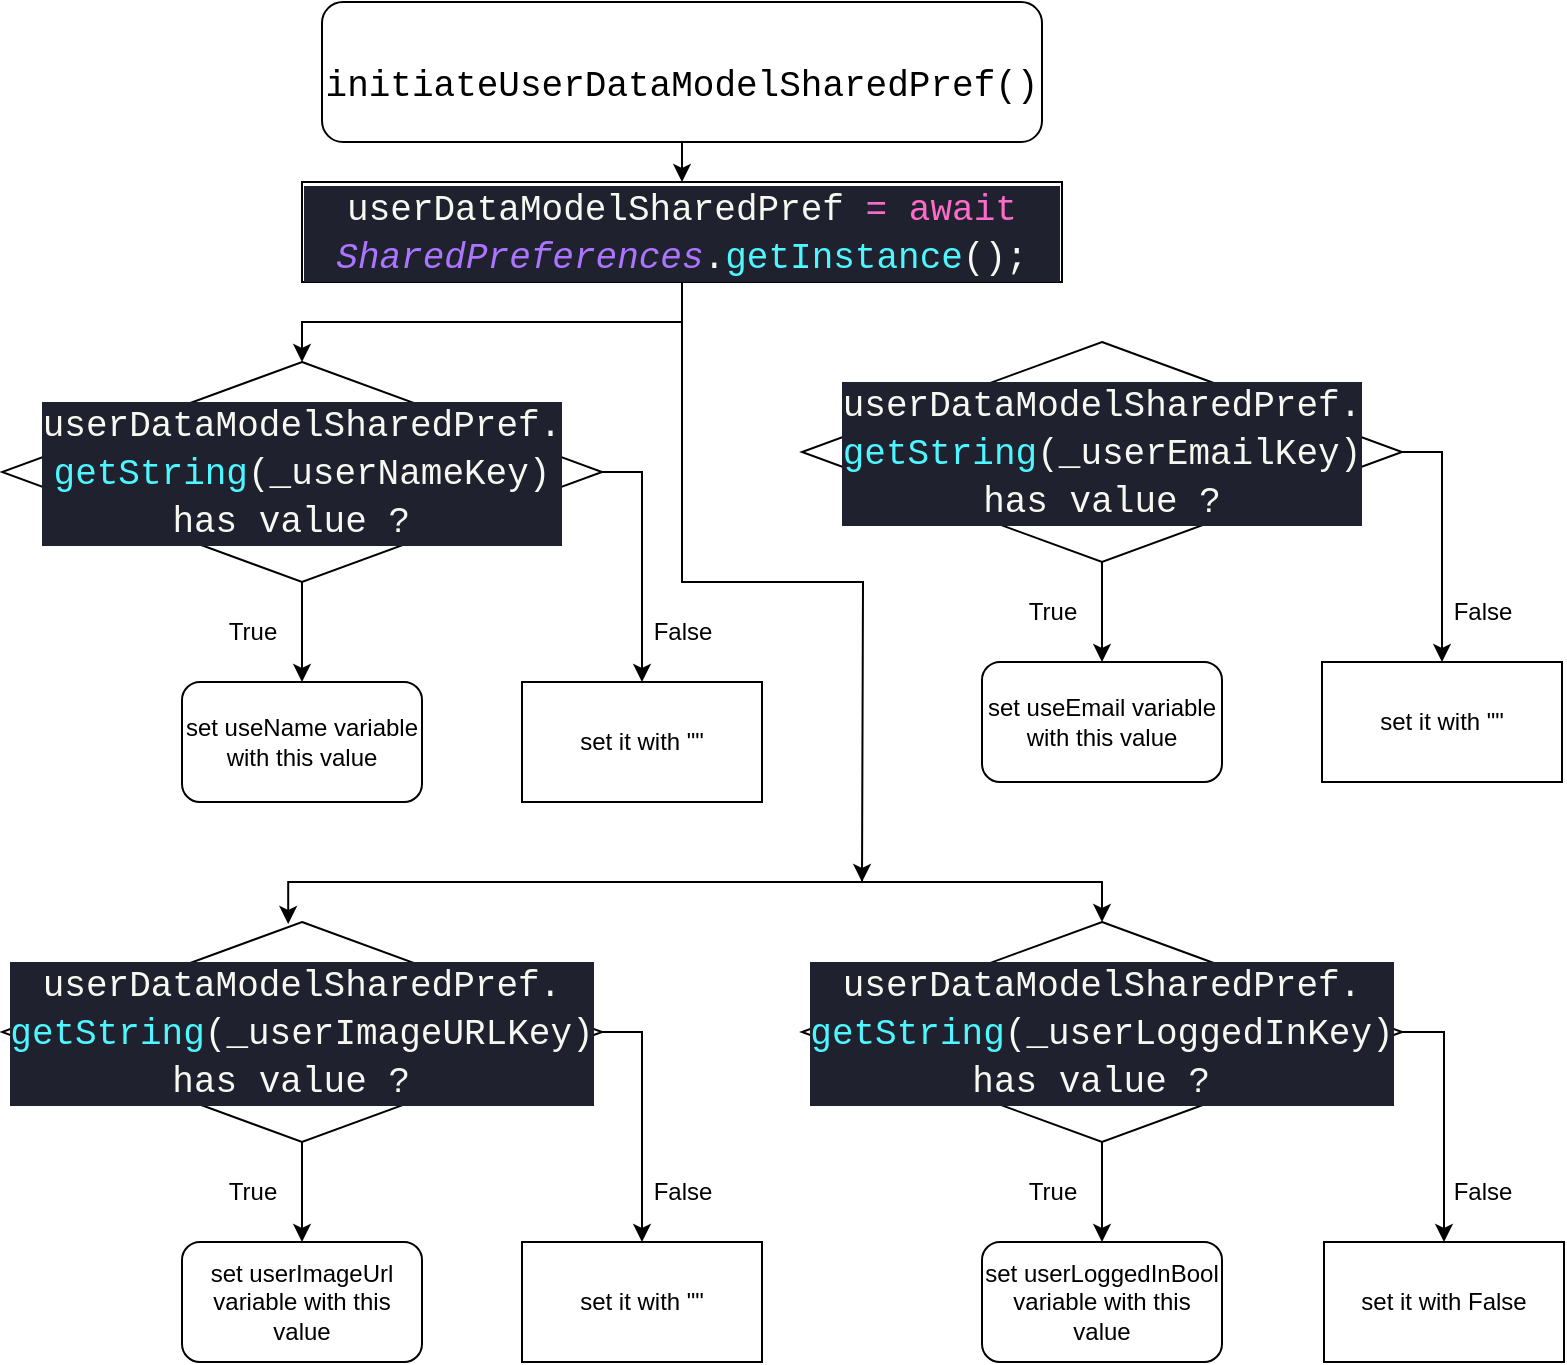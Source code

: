 <mxfile version="20.4.2" type="device"><diagram id="0AiwqoILZPKe77i1oPuw" name="Page-1"><mxGraphModel dx="1221" dy="644" grid="1" gridSize="10" guides="1" tooltips="1" connect="1" arrows="1" fold="1" page="1" pageScale="1" pageWidth="850" pageHeight="1100" math="0" shadow="0"><root><mxCell id="0"/><mxCell id="1" parent="0"/><mxCell id="joa9DEJ4BXyessXTxkDT-3" value="" style="edgeStyle=orthogonalEdgeStyle;rounded=0;orthogonalLoop=1;jettySize=auto;html=1;fontColor=#000000;" edge="1" parent="1" source="joa9DEJ4BXyessXTxkDT-1"><mxGeometry relative="1" as="geometry"><mxPoint x="390" y="160" as="targetPoint"/></mxGeometry></mxCell><mxCell id="joa9DEJ4BXyessXTxkDT-1" value="&lt;br&gt;&lt;font face=&quot;Consolas, Courier New, monospace&quot;&gt;&lt;span style=&quot;font-size: 18px;&quot;&gt;initiateUserDataModelSharedPref()&lt;br&gt;&lt;/span&gt;&lt;/font&gt;" style="rounded=1;whiteSpace=wrap;html=1;" vertex="1" parent="1"><mxGeometry x="210" y="70" width="360" height="70" as="geometry"/></mxCell><mxCell id="joa9DEJ4BXyessXTxkDT-6" value="" style="edgeStyle=orthogonalEdgeStyle;rounded=0;orthogonalLoop=1;jettySize=auto;html=1;fontColor=#000000;" edge="1" parent="1" source="joa9DEJ4BXyessXTxkDT-4" target="joa9DEJ4BXyessXTxkDT-5"><mxGeometry relative="1" as="geometry"/></mxCell><mxCell id="joa9DEJ4BXyessXTxkDT-34" style="edgeStyle=orthogonalEdgeStyle;rounded=0;orthogonalLoop=1;jettySize=auto;html=1;fontColor=#000000;" edge="1" parent="1" source="joa9DEJ4BXyessXTxkDT-4"><mxGeometry relative="1" as="geometry"><mxPoint x="480" y="510" as="targetPoint"/></mxGeometry></mxCell><mxCell id="joa9DEJ4BXyessXTxkDT-4" value="&lt;div style=&quot;color: rgb(248, 248, 242); background-color: rgb(31, 34, 46); font-family: Consolas, &amp;quot;Courier New&amp;quot;, monospace; font-size: 18px; line-height: 24px;&quot;&gt;userDataModelSharedPref &lt;span style=&quot;color: #ff6bcb;&quot;&gt;=&lt;/span&gt; &lt;span style=&quot;color: #ff6bcb;&quot;&gt;await&lt;/span&gt; &lt;span style=&quot;color: #ac75ff;font-style: italic;&quot;&gt;SharedPreferences&lt;/span&gt;.&lt;span style=&quot;color: #4ef6ff;&quot;&gt;getInstance&lt;/span&gt;();&lt;/div&gt;" style="whiteSpace=wrap;html=1;fontColor=#000000;" vertex="1" parent="1"><mxGeometry x="200" y="160" width="380" height="50" as="geometry"/></mxCell><mxCell id="joa9DEJ4BXyessXTxkDT-8" value="" style="edgeStyle=orthogonalEdgeStyle;rounded=0;orthogonalLoop=1;jettySize=auto;html=1;fontColor=#000000;" edge="1" parent="1" source="joa9DEJ4BXyessXTxkDT-5" target="joa9DEJ4BXyessXTxkDT-7"><mxGeometry relative="1" as="geometry"/></mxCell><mxCell id="joa9DEJ4BXyessXTxkDT-11" value="" style="edgeStyle=orthogonalEdgeStyle;rounded=0;orthogonalLoop=1;jettySize=auto;html=1;fontColor=#000000;exitX=1;exitY=0.5;exitDx=0;exitDy=0;" edge="1" parent="1" source="joa9DEJ4BXyessXTxkDT-5" target="joa9DEJ4BXyessXTxkDT-10"><mxGeometry relative="1" as="geometry"/></mxCell><mxCell id="joa9DEJ4BXyessXTxkDT-5" value="&lt;div style=&quot;color: rgb(248, 248, 242); background-color: rgb(31, 34, 46); font-family: Consolas, &amp;quot;Courier New&amp;quot;, monospace; font-size: 18px; line-height: 24px;&quot;&gt;userDataModelSharedPref.&lt;br&gt;&lt;span style=&quot;color: #4ef6ff;&quot;&gt;getString&lt;/span&gt;(_userNameKey) &lt;br&gt;has value ?&amp;nbsp;&lt;/div&gt;" style="rhombus;whiteSpace=wrap;html=1;fontColor=#000000;" vertex="1" parent="1"><mxGeometry x="50" y="250" width="300" height="110" as="geometry"/></mxCell><mxCell id="joa9DEJ4BXyessXTxkDT-7" value="set useName variable with this value" style="rounded=1;whiteSpace=wrap;html=1;fontColor=#000000;" vertex="1" parent="1"><mxGeometry x="140" y="410" width="120" height="60" as="geometry"/></mxCell><mxCell id="joa9DEJ4BXyessXTxkDT-9" value="True" style="text;html=1;align=center;verticalAlign=middle;resizable=0;points=[];autosize=1;strokeColor=none;fillColor=none;fontColor=#000000;" vertex="1" parent="1"><mxGeometry x="150" y="370" width="50" height="30" as="geometry"/></mxCell><mxCell id="joa9DEJ4BXyessXTxkDT-10" value="set it with &quot;&quot;" style="whiteSpace=wrap;html=1;fontColor=#000000;" vertex="1" parent="1"><mxGeometry x="310" y="410" width="120" height="60" as="geometry"/></mxCell><mxCell id="joa9DEJ4BXyessXTxkDT-12" value="False" style="text;html=1;align=center;verticalAlign=middle;resizable=0;points=[];autosize=1;strokeColor=none;fillColor=none;fontColor=#000000;" vertex="1" parent="1"><mxGeometry x="365" y="370" width="50" height="30" as="geometry"/></mxCell><mxCell id="joa9DEJ4BXyessXTxkDT-13" value="" style="edgeStyle=orthogonalEdgeStyle;rounded=0;orthogonalLoop=1;jettySize=auto;html=1;fontColor=#000000;" edge="1" parent="1" source="joa9DEJ4BXyessXTxkDT-15" target="joa9DEJ4BXyessXTxkDT-16"><mxGeometry relative="1" as="geometry"/></mxCell><mxCell id="joa9DEJ4BXyessXTxkDT-14" value="" style="edgeStyle=orthogonalEdgeStyle;rounded=0;orthogonalLoop=1;jettySize=auto;html=1;fontColor=#000000;exitX=1;exitY=0.5;exitDx=0;exitDy=0;" edge="1" parent="1" source="joa9DEJ4BXyessXTxkDT-15" target="joa9DEJ4BXyessXTxkDT-18"><mxGeometry relative="1" as="geometry"/></mxCell><mxCell id="joa9DEJ4BXyessXTxkDT-15" value="&lt;div style=&quot;color: rgb(248, 248, 242); background-color: rgb(31, 34, 46); font-family: Consolas, &amp;quot;Courier New&amp;quot;, monospace; font-size: 18px; line-height: 24px;&quot;&gt;&lt;div style=&quot;line-height: 24px;&quot;&gt;userDataModelSharedPref.&lt;br&gt;&lt;span style=&quot;color: #4ef6ff;&quot;&gt;getString&lt;/span&gt;(&lt;span style=&quot;&quot;&gt;_userEmailKey&lt;/span&gt;)&lt;br&gt;has value ?&lt;/div&gt;&lt;/div&gt;" style="rhombus;whiteSpace=wrap;html=1;fontColor=#000000;" vertex="1" parent="1"><mxGeometry x="450" y="240" width="300" height="110" as="geometry"/></mxCell><mxCell id="joa9DEJ4BXyessXTxkDT-16" value="set useEmail variable with this value" style="rounded=1;whiteSpace=wrap;html=1;fontColor=#000000;" vertex="1" parent="1"><mxGeometry x="540" y="400" width="120" height="60" as="geometry"/></mxCell><mxCell id="joa9DEJ4BXyessXTxkDT-17" value="True" style="text;html=1;align=center;verticalAlign=middle;resizable=0;points=[];autosize=1;strokeColor=none;fillColor=none;fontColor=#000000;" vertex="1" parent="1"><mxGeometry x="550" y="360" width="50" height="30" as="geometry"/></mxCell><mxCell id="joa9DEJ4BXyessXTxkDT-18" value="set it with &quot;&quot;" style="whiteSpace=wrap;html=1;fontColor=#000000;" vertex="1" parent="1"><mxGeometry x="710" y="400" width="120" height="60" as="geometry"/></mxCell><mxCell id="joa9DEJ4BXyessXTxkDT-19" value="False" style="text;html=1;align=center;verticalAlign=middle;resizable=0;points=[];autosize=1;strokeColor=none;fillColor=none;fontColor=#000000;" vertex="1" parent="1"><mxGeometry x="765" y="360" width="50" height="30" as="geometry"/></mxCell><mxCell id="joa9DEJ4BXyessXTxkDT-20" value="" style="edgeStyle=orthogonalEdgeStyle;rounded=0;orthogonalLoop=1;jettySize=auto;html=1;fontColor=#000000;" edge="1" parent="1" source="joa9DEJ4BXyessXTxkDT-22" target="joa9DEJ4BXyessXTxkDT-23"><mxGeometry relative="1" as="geometry"/></mxCell><mxCell id="joa9DEJ4BXyessXTxkDT-21" value="" style="edgeStyle=orthogonalEdgeStyle;rounded=0;orthogonalLoop=1;jettySize=auto;html=1;fontColor=#000000;exitX=1;exitY=0.5;exitDx=0;exitDy=0;" edge="1" parent="1" source="joa9DEJ4BXyessXTxkDT-22" target="joa9DEJ4BXyessXTxkDT-25"><mxGeometry relative="1" as="geometry"/></mxCell><mxCell id="joa9DEJ4BXyessXTxkDT-22" value="&lt;div style=&quot;color: rgb(248, 248, 242); background-color: rgb(31, 34, 46); font-family: Consolas, &amp;quot;Courier New&amp;quot;, monospace; font-size: 18px; line-height: 24px;&quot;&gt;userDataModelSharedPref.&lt;br&gt;&lt;span style=&quot;color: #4ef6ff;&quot;&gt;getString&lt;/span&gt;(&lt;span style=&quot;&quot;&gt;_userImageURLKey&lt;/span&gt;)&lt;br&gt;has value ?&amp;nbsp;&lt;/div&gt;" style="rhombus;whiteSpace=wrap;html=1;fontColor=#000000;" vertex="1" parent="1"><mxGeometry x="50" y="530" width="300" height="110" as="geometry"/></mxCell><mxCell id="joa9DEJ4BXyessXTxkDT-23" value="set userImageUrl variable with this value" style="rounded=1;whiteSpace=wrap;html=1;fontColor=#000000;" vertex="1" parent="1"><mxGeometry x="140" y="690" width="120" height="60" as="geometry"/></mxCell><mxCell id="joa9DEJ4BXyessXTxkDT-24" value="True" style="text;html=1;align=center;verticalAlign=middle;resizable=0;points=[];autosize=1;strokeColor=none;fillColor=none;fontColor=#000000;" vertex="1" parent="1"><mxGeometry x="150" y="650" width="50" height="30" as="geometry"/></mxCell><mxCell id="joa9DEJ4BXyessXTxkDT-25" value="set it with &quot;&quot;" style="whiteSpace=wrap;html=1;fontColor=#000000;" vertex="1" parent="1"><mxGeometry x="310" y="690" width="120" height="60" as="geometry"/></mxCell><mxCell id="joa9DEJ4BXyessXTxkDT-26" value="False" style="text;html=1;align=center;verticalAlign=middle;resizable=0;points=[];autosize=1;strokeColor=none;fillColor=none;fontColor=#000000;" vertex="1" parent="1"><mxGeometry x="365" y="650" width="50" height="30" as="geometry"/></mxCell><mxCell id="joa9DEJ4BXyessXTxkDT-27" value="" style="edgeStyle=orthogonalEdgeStyle;rounded=0;orthogonalLoop=1;jettySize=auto;html=1;fontColor=#000000;" edge="1" parent="1" source="joa9DEJ4BXyessXTxkDT-29" target="joa9DEJ4BXyessXTxkDT-30"><mxGeometry relative="1" as="geometry"/></mxCell><mxCell id="joa9DEJ4BXyessXTxkDT-28" value="" style="edgeStyle=orthogonalEdgeStyle;rounded=0;orthogonalLoop=1;jettySize=auto;html=1;fontColor=#000000;exitX=1;exitY=0.5;exitDx=0;exitDy=0;" edge="1" parent="1" source="joa9DEJ4BXyessXTxkDT-29" target="joa9DEJ4BXyessXTxkDT-32"><mxGeometry relative="1" as="geometry"/></mxCell><mxCell id="joa9DEJ4BXyessXTxkDT-29" value="&lt;div style=&quot;color: rgb(248, 248, 242); background-color: rgb(31, 34, 46); font-family: Consolas, &amp;quot;Courier New&amp;quot;, monospace; font-size: 18px; line-height: 24px;&quot;&gt;userDataModelSharedPref.&lt;br&gt;&lt;span style=&quot;color: #4ef6ff;&quot;&gt;getString&lt;/span&gt;(&lt;span style=&quot;&quot;&gt;_userLoggedInKey&lt;/span&gt;)&lt;br&gt;has value ?&amp;nbsp;&lt;/div&gt;" style="rhombus;whiteSpace=wrap;html=1;fontColor=#000000;" vertex="1" parent="1"><mxGeometry x="450" y="530" width="300" height="110" as="geometry"/></mxCell><mxCell id="joa9DEJ4BXyessXTxkDT-30" value="set userLoggedInBool variable with this value" style="rounded=1;whiteSpace=wrap;html=1;fontColor=#000000;" vertex="1" parent="1"><mxGeometry x="540" y="690" width="120" height="60" as="geometry"/></mxCell><mxCell id="joa9DEJ4BXyessXTxkDT-31" value="True" style="text;html=1;align=center;verticalAlign=middle;resizable=0;points=[];autosize=1;strokeColor=none;fillColor=none;fontColor=#000000;" vertex="1" parent="1"><mxGeometry x="550" y="650" width="50" height="30" as="geometry"/></mxCell><mxCell id="joa9DEJ4BXyessXTxkDT-32" value="set it with False" style="whiteSpace=wrap;html=1;fontColor=#000000;" vertex="1" parent="1"><mxGeometry x="711" y="690" width="120" height="60" as="geometry"/></mxCell><mxCell id="joa9DEJ4BXyessXTxkDT-33" value="False" style="text;html=1;align=center;verticalAlign=middle;resizable=0;points=[];autosize=1;strokeColor=none;fillColor=none;fontColor=#000000;" vertex="1" parent="1"><mxGeometry x="765" y="650" width="50" height="30" as="geometry"/></mxCell><mxCell id="joa9DEJ4BXyessXTxkDT-35" style="edgeStyle=orthogonalEdgeStyle;rounded=0;orthogonalLoop=1;jettySize=auto;html=1;fontColor=#000000;entryX=0.5;entryY=0;entryDx=0;entryDy=0;" edge="1" parent="1" target="joa9DEJ4BXyessXTxkDT-29"><mxGeometry relative="1" as="geometry"><mxPoint x="490" y="520" as="targetPoint"/><mxPoint x="480" y="510" as="sourcePoint"/><Array as="points"><mxPoint x="480" y="510"/><mxPoint x="600" y="510"/></Array></mxGeometry></mxCell><mxCell id="joa9DEJ4BXyessXTxkDT-36" style="edgeStyle=orthogonalEdgeStyle;rounded=0;orthogonalLoop=1;jettySize=auto;html=1;fontColor=#000000;entryX=0.477;entryY=0.009;entryDx=0;entryDy=0;entryPerimeter=0;" edge="1" parent="1" target="joa9DEJ4BXyessXTxkDT-22"><mxGeometry relative="1" as="geometry"><mxPoint x="610" y="540" as="targetPoint"/><mxPoint x="480" y="500" as="sourcePoint"/><Array as="points"><mxPoint x="480" y="510"/><mxPoint x="193" y="510"/></Array></mxGeometry></mxCell></root></mxGraphModel></diagram></mxfile>
